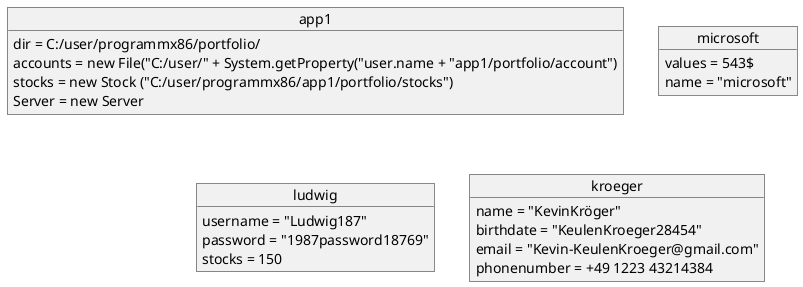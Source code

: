 @startuml
object app1 {
dir = C:/user/programmx86/portfolio/
accounts = new File("C:/user/" + System.getProperty("user.name + "app1/portfolio/account")
stocks = new Stock ("C:/user/programmx86/app1/portfolio/stocks")
Server = new Server 
}

object microsoft { 
values = 543$
name = "microsoft" 
}

object ludwig {
username = "Ludwig187"
password = "1987password18769"
stocks = 150
}

object kroeger {
name = "KevinKröger"
birthdate = "KeulenKroeger28454"
email = "Kevin-KeulenKroeger@gmail.com" 
phonenumber = +49 1223 43214384
}  
@enduml